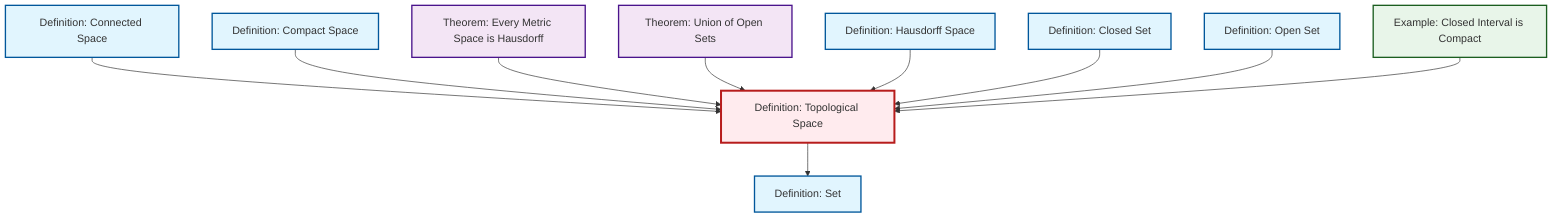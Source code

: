 graph TD
    classDef definition fill:#e1f5fe,stroke:#01579b,stroke-width:2px
    classDef theorem fill:#f3e5f5,stroke:#4a148c,stroke-width:2px
    classDef axiom fill:#fff3e0,stroke:#e65100,stroke-width:2px
    classDef example fill:#e8f5e9,stroke:#1b5e20,stroke-width:2px
    classDef current fill:#ffebee,stroke:#b71c1c,stroke-width:3px
    def-topological-space["Definition: Topological Space"]:::definition
    thm-union-open-sets["Theorem: Union of Open Sets"]:::theorem
    def-open-set["Definition: Open Set"]:::definition
    def-hausdorff["Definition: Hausdorff Space"]:::definition
    thm-metric-hausdorff["Theorem: Every Metric Space is Hausdorff"]:::theorem
    def-compact["Definition: Compact Space"]:::definition
    ex-closed-interval-compact["Example: Closed Interval is Compact"]:::example
    def-closed-set["Definition: Closed Set"]:::definition
    def-set["Definition: Set"]:::definition
    def-connected["Definition: Connected Space"]:::definition
    def-connected --> def-topological-space
    def-compact --> def-topological-space
    thm-metric-hausdorff --> def-topological-space
    thm-union-open-sets --> def-topological-space
    def-hausdorff --> def-topological-space
    def-topological-space --> def-set
    def-closed-set --> def-topological-space
    def-open-set --> def-topological-space
    ex-closed-interval-compact --> def-topological-space
    class def-topological-space current